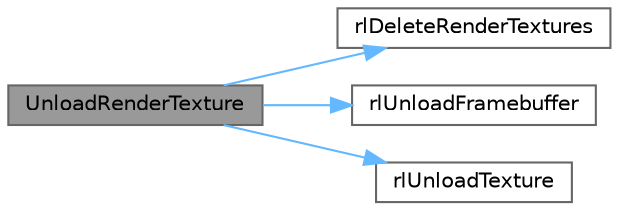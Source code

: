 digraph "UnloadRenderTexture"
{
 // LATEX_PDF_SIZE
  bgcolor="transparent";
  edge [fontname=Helvetica,fontsize=10,labelfontname=Helvetica,labelfontsize=10];
  node [fontname=Helvetica,fontsize=10,shape=box,height=0.2,width=0.4];
  rankdir="LR";
  Node1 [id="Node000001",label="UnloadRenderTexture",height=0.2,width=0.4,color="gray40", fillcolor="grey60", style="filled", fontcolor="black",tooltip=" "];
  Node1 -> Node2 [id="edge4_Node000001_Node000002",color="steelblue1",style="solid",tooltip=" "];
  Node2 [id="Node000002",label="rlDeleteRenderTextures",height=0.2,width=0.4,color="grey40", fillcolor="white", style="filled",URL="$_classes_2lib_2raylib_2src_2rlgl_8h.html#a44088824ad746c2d9b476dbd83e4077b",tooltip=" "];
  Node1 -> Node3 [id="edge5_Node000001_Node000003",color="steelblue1",style="solid",tooltip=" "];
  Node3 [id="Node000003",label="rlUnloadFramebuffer",height=0.2,width=0.4,color="grey40", fillcolor="white", style="filled",URL="$_classes_2lib_2rlgl_8h.html#a20cc90bb27ff762c975739394fc99591",tooltip=" "];
  Node1 -> Node4 [id="edge6_Node000001_Node000004",color="steelblue1",style="solid",tooltip=" "];
  Node4 [id="Node000004",label="rlUnloadTexture",height=0.2,width=0.4,color="grey40", fillcolor="white", style="filled",URL="$_classes_2lib_2raylib_2src_2rlgl_8h.html#ac2f6b4ee05af80cb617fc4c1f6bb9e69",tooltip=" "];
}
